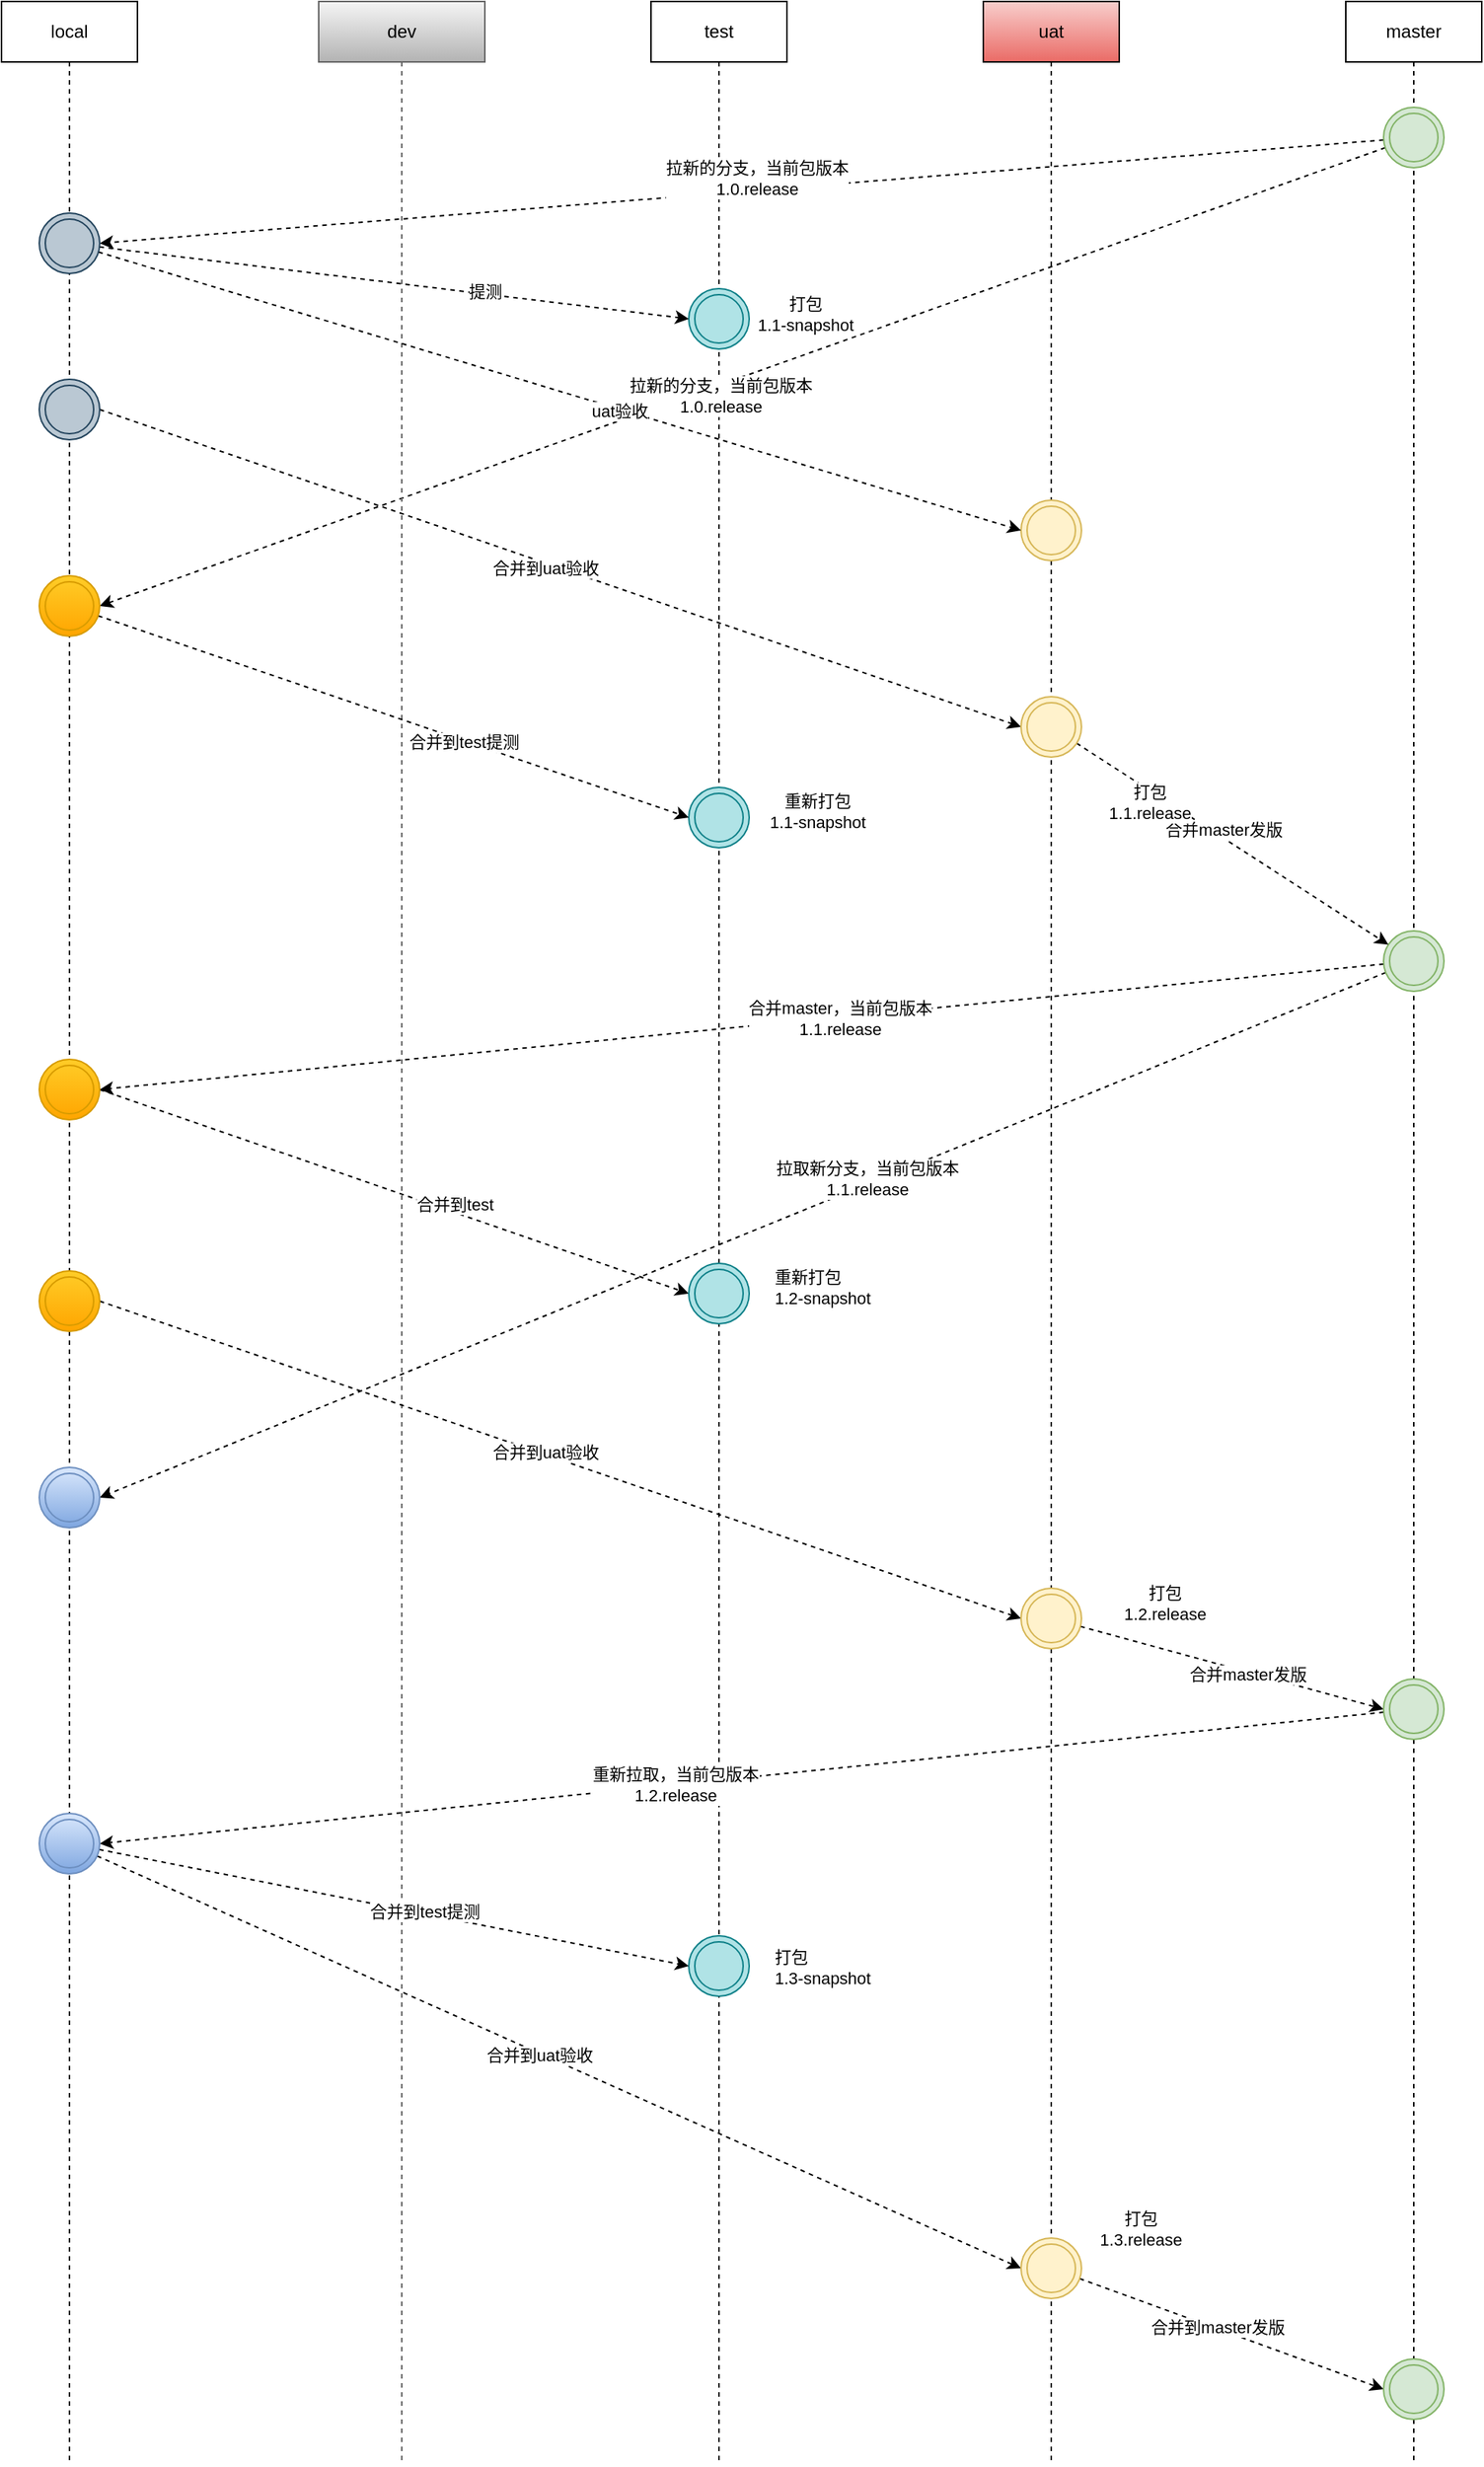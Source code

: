 <mxfile version="21.5.2" type="github">
  <diagram name="第 1 页" id="kWR0HwdJ2AVIR2OB0LP1">
    <mxGraphModel dx="2883" dy="2401" grid="1" gridSize="10" guides="1" tooltips="1" connect="1" arrows="1" fold="1" page="1" pageScale="1" pageWidth="827" pageHeight="1169" math="0" shadow="0">
      <root>
        <mxCell id="0" />
        <mxCell id="1" parent="0" />
        <mxCell id="gUCkD3Z5L_mQMOncsRFA-1" value="test" style="shape=umlLifeline;perimeter=lifelinePerimeter;whiteSpace=wrap;html=1;container=1;dropTarget=0;collapsible=0;recursiveResize=0;outlineConnect=0;portConstraint=eastwest;newEdgeStyle={&quot;edgeStyle&quot;:&quot;elbowEdgeStyle&quot;,&quot;elbow&quot;:&quot;vertical&quot;,&quot;curved&quot;:0,&quot;rounded&quot;:0};" vertex="1" parent="1">
          <mxGeometry x="50" y="-70" width="90" height="1630" as="geometry" />
        </mxCell>
        <mxCell id="gUCkD3Z5L_mQMOncsRFA-2" value="uat" style="shape=umlLifeline;perimeter=lifelinePerimeter;whiteSpace=wrap;html=1;container=1;dropTarget=0;collapsible=0;recursiveResize=0;outlineConnect=0;portConstraint=eastwest;newEdgeStyle={&quot;edgeStyle&quot;:&quot;elbowEdgeStyle&quot;,&quot;elbow&quot;:&quot;vertical&quot;,&quot;curved&quot;:0,&quot;rounded&quot;:0};fillColor=#f8cecc;gradientColor=#ea6b66;strokeColor=#000000;" vertex="1" parent="1">
          <mxGeometry x="270" y="-70" width="90" height="1630" as="geometry" />
        </mxCell>
        <mxCell id="gUCkD3Z5L_mQMOncsRFA-3" value="master" style="shape=umlLifeline;perimeter=lifelinePerimeter;whiteSpace=wrap;html=1;container=1;dropTarget=0;collapsible=0;recursiveResize=0;outlineConnect=0;portConstraint=eastwest;newEdgeStyle={&quot;edgeStyle&quot;:&quot;elbowEdgeStyle&quot;,&quot;elbow&quot;:&quot;vertical&quot;,&quot;curved&quot;:0,&quot;rounded&quot;:0};" vertex="1" parent="1">
          <mxGeometry x="510" y="-70" width="90" height="1630" as="geometry" />
        </mxCell>
        <mxCell id="gUCkD3Z5L_mQMOncsRFA-4" value="" style="ellipse;shape=doubleEllipse;whiteSpace=wrap;html=1;aspect=fixed;fillColor=#b0e3e6;strokeColor=#0e8088;" vertex="1" parent="1">
          <mxGeometry x="75" y="120" width="40" height="40" as="geometry" />
        </mxCell>
        <mxCell id="gUCkD3Z5L_mQMOncsRFA-5" value="" style="ellipse;shape=doubleEllipse;whiteSpace=wrap;html=1;aspect=fixed;fillColor=#fff2cc;strokeColor=#d6b656;" vertex="1" parent="1">
          <mxGeometry x="295" y="260" width="40" height="40" as="geometry" />
        </mxCell>
        <mxCell id="gUCkD3Z5L_mQMOncsRFA-10" style="rounded=0;orthogonalLoop=1;jettySize=auto;html=1;entryX=1;entryY=0.5;entryDx=0;entryDy=0;dashed=1;" edge="1" parent="1" source="gUCkD3Z5L_mQMOncsRFA-6" target="gUCkD3Z5L_mQMOncsRFA-20">
          <mxGeometry relative="1" as="geometry">
            <mxPoint x="-110" y="110" as="targetPoint" />
          </mxGeometry>
        </mxCell>
        <mxCell id="gUCkD3Z5L_mQMOncsRFA-136" value="拉新的分支，当前包版本&lt;br&gt;1.0.release" style="edgeLabel;html=1;align=center;verticalAlign=middle;resizable=0;points=[];" vertex="1" connectable="0" parent="gUCkD3Z5L_mQMOncsRFA-10">
          <mxGeometry x="-0.135" y="2" relative="1" as="geometry">
            <mxPoint x="-48" y="-6" as="offset" />
          </mxGeometry>
        </mxCell>
        <mxCell id="gUCkD3Z5L_mQMOncsRFA-12" style="rounded=0;orthogonalLoop=1;jettySize=auto;html=1;entryX=1;entryY=0.5;entryDx=0;entryDy=0;dashed=1;" edge="1" parent="1" source="gUCkD3Z5L_mQMOncsRFA-6" target="gUCkD3Z5L_mQMOncsRFA-21">
          <mxGeometry relative="1" as="geometry">
            <mxPoint x="-110" y="280" as="targetPoint" />
          </mxGeometry>
        </mxCell>
        <mxCell id="gUCkD3Z5L_mQMOncsRFA-150" value="拉新的分支，当前包版本&lt;br style=&quot;border-color: var(--border-color);&quot;&gt;1.0.release" style="edgeLabel;html=1;align=center;verticalAlign=middle;resizable=0;points=[];" vertex="1" connectable="0" parent="gUCkD3Z5L_mQMOncsRFA-12">
          <mxGeometry x="0.102" y="1" relative="1" as="geometry">
            <mxPoint x="28" y="-4" as="offset" />
          </mxGeometry>
        </mxCell>
        <mxCell id="gUCkD3Z5L_mQMOncsRFA-6" value="" style="ellipse;shape=doubleEllipse;whiteSpace=wrap;html=1;aspect=fixed;fillColor=#d5e8d4;strokeColor=#82b366;" vertex="1" parent="1">
          <mxGeometry x="535" width="40" height="40" as="geometry" />
        </mxCell>
        <mxCell id="gUCkD3Z5L_mQMOncsRFA-8" value="dev" style="shape=umlLifeline;perimeter=lifelinePerimeter;whiteSpace=wrap;html=1;container=1;dropTarget=0;collapsible=0;recursiveResize=0;outlineConnect=0;portConstraint=eastwest;newEdgeStyle={&quot;edgeStyle&quot;:&quot;elbowEdgeStyle&quot;,&quot;elbow&quot;:&quot;vertical&quot;,&quot;curved&quot;:0,&quot;rounded&quot;:0};fillColor=#f5f5f5;gradientColor=#b3b3b3;strokeColor=#666666;" vertex="1" parent="1">
          <mxGeometry x="-170" y="-70" width="110" height="1630" as="geometry" />
        </mxCell>
        <mxCell id="gUCkD3Z5L_mQMOncsRFA-14" value="" style="ellipse;shape=doubleEllipse;whiteSpace=wrap;html=1;aspect=fixed;fillColor=#b0e3e6;strokeColor=#0e8088;" vertex="1" parent="1">
          <mxGeometry x="75" y="450" width="40" height="40" as="geometry" />
        </mxCell>
        <mxCell id="gUCkD3Z5L_mQMOncsRFA-19" value="local" style="shape=umlLifeline;perimeter=lifelinePerimeter;whiteSpace=wrap;html=1;container=1;dropTarget=0;collapsible=0;recursiveResize=0;outlineConnect=0;portConstraint=eastwest;newEdgeStyle={&quot;edgeStyle&quot;:&quot;elbowEdgeStyle&quot;,&quot;elbow&quot;:&quot;vertical&quot;,&quot;curved&quot;:0,&quot;rounded&quot;:0};" vertex="1" parent="1">
          <mxGeometry x="-380" y="-70" width="90" height="1630" as="geometry" />
        </mxCell>
        <mxCell id="gUCkD3Z5L_mQMOncsRFA-23" style="rounded=0;orthogonalLoop=1;jettySize=auto;html=1;dashed=1;entryX=0;entryY=0.5;entryDx=0;entryDy=0;" edge="1" parent="1" source="gUCkD3Z5L_mQMOncsRFA-20" target="gUCkD3Z5L_mQMOncsRFA-4">
          <mxGeometry relative="1" as="geometry">
            <mxPoint x="-148.927" y="173.537" as="targetPoint" />
          </mxGeometry>
        </mxCell>
        <mxCell id="gUCkD3Z5L_mQMOncsRFA-135" value="提测" style="edgeLabel;html=1;align=center;verticalAlign=middle;resizable=0;points=[];" vertex="1" connectable="0" parent="gUCkD3Z5L_mQMOncsRFA-23">
          <mxGeometry x="0.3" y="2" relative="1" as="geometry">
            <mxPoint x="1" as="offset" />
          </mxGeometry>
        </mxCell>
        <mxCell id="gUCkD3Z5L_mQMOncsRFA-30" style="rounded=0;orthogonalLoop=1;jettySize=auto;html=1;entryX=0;entryY=0.5;entryDx=0;entryDy=0;dashed=1;" edge="1" parent="1" source="gUCkD3Z5L_mQMOncsRFA-20" target="gUCkD3Z5L_mQMOncsRFA-5">
          <mxGeometry relative="1" as="geometry" />
        </mxCell>
        <mxCell id="gUCkD3Z5L_mQMOncsRFA-134" value="uat验收" style="edgeLabel;html=1;align=center;verticalAlign=middle;resizable=0;points=[];" vertex="1" connectable="0" parent="gUCkD3Z5L_mQMOncsRFA-30">
          <mxGeometry x="0.13" y="-1" relative="1" as="geometry">
            <mxPoint as="offset" />
          </mxGeometry>
        </mxCell>
        <mxCell id="gUCkD3Z5L_mQMOncsRFA-114" style="rounded=0;orthogonalLoop=1;jettySize=auto;html=1;entryX=0;entryY=0.5;entryDx=0;entryDy=0;dashed=1;exitX=1;exitY=0.5;exitDx=0;exitDy=0;" edge="1" parent="1" source="gUCkD3Z5L_mQMOncsRFA-133" target="gUCkD3Z5L_mQMOncsRFA-113">
          <mxGeometry relative="1" as="geometry" />
        </mxCell>
        <mxCell id="gUCkD3Z5L_mQMOncsRFA-117" value="合并到uat验收" style="edgeLabel;html=1;align=center;verticalAlign=middle;resizable=0;points=[];" vertex="1" connectable="0" parent="gUCkD3Z5L_mQMOncsRFA-114">
          <mxGeometry x="-0.222" y="-1" relative="1" as="geometry">
            <mxPoint x="58" y="22" as="offset" />
          </mxGeometry>
        </mxCell>
        <mxCell id="gUCkD3Z5L_mQMOncsRFA-20" value="" style="ellipse;shape=doubleEllipse;whiteSpace=wrap;html=1;aspect=fixed;fillColor=#bac8d3;strokeColor=#23445d;" vertex="1" parent="1">
          <mxGeometry x="-355" y="70" width="40" height="40" as="geometry" />
        </mxCell>
        <mxCell id="gUCkD3Z5L_mQMOncsRFA-25" style="rounded=0;orthogonalLoop=1;jettySize=auto;html=1;entryX=0;entryY=0.5;entryDx=0;entryDy=0;dashed=1;" edge="1" parent="1" source="gUCkD3Z5L_mQMOncsRFA-21" target="gUCkD3Z5L_mQMOncsRFA-14">
          <mxGeometry relative="1" as="geometry">
            <mxPoint x="-150" y="685" as="targetPoint" />
          </mxGeometry>
        </mxCell>
        <mxCell id="gUCkD3Z5L_mQMOncsRFA-138" value="合并到test提测" style="edgeLabel;html=1;align=center;verticalAlign=middle;resizable=0;points=[];" vertex="1" connectable="0" parent="gUCkD3Z5L_mQMOncsRFA-25">
          <mxGeometry x="0.236" y="-1" relative="1" as="geometry">
            <mxPoint as="offset" />
          </mxGeometry>
        </mxCell>
        <mxCell id="gUCkD3Z5L_mQMOncsRFA-36" style="rounded=0;orthogonalLoop=1;jettySize=auto;html=1;entryX=0;entryY=0.5;entryDx=0;entryDy=0;dashed=1;exitX=1;exitY=0.5;exitDx=0;exitDy=0;strokeColor=#000000;" edge="1" parent="1" source="gUCkD3Z5L_mQMOncsRFA-140" target="gUCkD3Z5L_mQMOncsRFA-35">
          <mxGeometry relative="1" as="geometry" />
        </mxCell>
        <mxCell id="gUCkD3Z5L_mQMOncsRFA-131" value="合并到uat验收" style="edgeLabel;html=1;align=center;verticalAlign=middle;resizable=0;points=[];" vertex="1" connectable="0" parent="gUCkD3Z5L_mQMOncsRFA-36">
          <mxGeometry x="0.0" y="-4" relative="1" as="geometry">
            <mxPoint x="-9" y="-9" as="offset" />
          </mxGeometry>
        </mxCell>
        <mxCell id="gUCkD3Z5L_mQMOncsRFA-124" style="rounded=0;orthogonalLoop=1;jettySize=auto;html=1;entryX=0;entryY=0.5;entryDx=0;entryDy=0;dashed=1;strokeColor=#000000;exitX=1;exitY=0.5;exitDx=0;exitDy=0;" edge="1" parent="1" source="gUCkD3Z5L_mQMOncsRFA-132" target="gUCkD3Z5L_mQMOncsRFA-123">
          <mxGeometry relative="1" as="geometry" />
        </mxCell>
        <mxCell id="gUCkD3Z5L_mQMOncsRFA-139" value="合并到test" style="edgeLabel;html=1;align=center;verticalAlign=middle;resizable=0;points=[];" vertex="1" connectable="0" parent="gUCkD3Z5L_mQMOncsRFA-124">
          <mxGeometry x="0.245" y="-1" relative="1" as="geometry">
            <mxPoint x="-8" y="-9" as="offset" />
          </mxGeometry>
        </mxCell>
        <mxCell id="gUCkD3Z5L_mQMOncsRFA-21" value="" style="ellipse;shape=doubleEllipse;whiteSpace=wrap;html=1;aspect=fixed;fillColor=#ffcd28;strokeColor=#d79b00;gradientColor=#ffa500;" vertex="1" parent="1">
          <mxGeometry x="-355" y="310" width="40" height="40" as="geometry" />
        </mxCell>
        <mxCell id="gUCkD3Z5L_mQMOncsRFA-120" style="rounded=0;orthogonalLoop=1;jettySize=auto;html=1;entryX=1;entryY=0.5;entryDx=0;entryDy=0;dashed=1;" edge="1" parent="1" source="gUCkD3Z5L_mQMOncsRFA-32" target="gUCkD3Z5L_mQMOncsRFA-119">
          <mxGeometry relative="1" as="geometry" />
        </mxCell>
        <mxCell id="gUCkD3Z5L_mQMOncsRFA-141" value="拉取新分支，当前包版本&lt;br style=&quot;border-color: var(--border-color);&quot;&gt;1.1.release" style="edgeLabel;html=1;align=center;verticalAlign=middle;resizable=0;points=[];" vertex="1" connectable="0" parent="gUCkD3Z5L_mQMOncsRFA-120">
          <mxGeometry x="-0.195" y="-3" relative="1" as="geometry">
            <mxPoint y="-1" as="offset" />
          </mxGeometry>
        </mxCell>
        <mxCell id="gUCkD3Z5L_mQMOncsRFA-122" style="rounded=0;orthogonalLoop=1;jettySize=auto;html=1;entryX=1;entryY=0.5;entryDx=0;entryDy=0;dashed=1;strokeColor=#000000;" edge="1" parent="1" source="gUCkD3Z5L_mQMOncsRFA-32" target="gUCkD3Z5L_mQMOncsRFA-132">
          <mxGeometry relative="1" as="geometry" />
        </mxCell>
        <mxCell id="gUCkD3Z5L_mQMOncsRFA-137" value="合并master，当前包版本&lt;br&gt;1.1.release" style="edgeLabel;html=1;align=center;verticalAlign=middle;resizable=0;points=[];" vertex="1" connectable="0" parent="gUCkD3Z5L_mQMOncsRFA-122">
          <mxGeometry x="-0.152" y="1" relative="1" as="geometry">
            <mxPoint as="offset" />
          </mxGeometry>
        </mxCell>
        <mxCell id="gUCkD3Z5L_mQMOncsRFA-32" value="" style="ellipse;shape=doubleEllipse;whiteSpace=wrap;html=1;aspect=fixed;fillColor=#d5e8d4;strokeColor=#82b366;" vertex="1" parent="1">
          <mxGeometry x="535" y="545" width="40" height="40" as="geometry" />
        </mxCell>
        <mxCell id="gUCkD3Z5L_mQMOncsRFA-43" style="rounded=0;orthogonalLoop=1;jettySize=auto;html=1;entryX=0;entryY=0.5;entryDx=0;entryDy=0;dashed=1;" edge="1" parent="1" source="gUCkD3Z5L_mQMOncsRFA-35" target="gUCkD3Z5L_mQMOncsRFA-42">
          <mxGeometry relative="1" as="geometry" />
        </mxCell>
        <mxCell id="gUCkD3Z5L_mQMOncsRFA-44" value="合并master发版" style="edgeLabel;html=1;align=center;verticalAlign=middle;resizable=0;points=[];" vertex="1" connectable="0" parent="gUCkD3Z5L_mQMOncsRFA-43">
          <mxGeometry x="0.095" y="-2" relative="1" as="geometry">
            <mxPoint x="1" as="offset" />
          </mxGeometry>
        </mxCell>
        <mxCell id="gUCkD3Z5L_mQMOncsRFA-35" value="" style="ellipse;shape=doubleEllipse;whiteSpace=wrap;html=1;aspect=fixed;fillColor=#fff2cc;strokeColor=#d6b656;" vertex="1" parent="1">
          <mxGeometry x="295" y="980" width="40" height="40" as="geometry" />
        </mxCell>
        <mxCell id="gUCkD3Z5L_mQMOncsRFA-145" style="rounded=0;orthogonalLoop=1;jettySize=auto;html=1;entryX=1;entryY=0.5;entryDx=0;entryDy=0;dashed=1;" edge="1" parent="1" source="gUCkD3Z5L_mQMOncsRFA-42" target="gUCkD3Z5L_mQMOncsRFA-144">
          <mxGeometry relative="1" as="geometry" />
        </mxCell>
        <mxCell id="gUCkD3Z5L_mQMOncsRFA-146" value="重新拉取，当前包版本&lt;br&gt;1.2.release" style="edgeLabel;html=1;align=center;verticalAlign=middle;resizable=0;points=[];" vertex="1" connectable="0" parent="gUCkD3Z5L_mQMOncsRFA-145">
          <mxGeometry x="0.103" y="-1" relative="1" as="geometry">
            <mxPoint y="1" as="offset" />
          </mxGeometry>
        </mxCell>
        <mxCell id="gUCkD3Z5L_mQMOncsRFA-42" value="" style="ellipse;shape=doubleEllipse;whiteSpace=wrap;html=1;aspect=fixed;fillColor=#d5e8d4;strokeColor=#82b366;" vertex="1" parent="1">
          <mxGeometry x="535" y="1040" width="40" height="40" as="geometry" />
        </mxCell>
        <mxCell id="gUCkD3Z5L_mQMOncsRFA-90" value="重新打包&lt;br style=&quot;border-color: var(--border-color);&quot;&gt;1.1-snapshot" style="edgeLabel;html=1;align=center;verticalAlign=middle;resizable=0;points=[];" vertex="1" connectable="0" parent="1">
          <mxGeometry x="170.004" y="460.002" as="geometry">
            <mxPoint x="-10" y="6" as="offset" />
          </mxGeometry>
        </mxCell>
        <mxCell id="gUCkD3Z5L_mQMOncsRFA-100" value="打包&lt;br&gt;1.1-snapshot" style="edgeLabel;html=1;align=center;verticalAlign=middle;resizable=0;points=[];" vertex="1" connectable="0" parent="1">
          <mxGeometry x="160.0" y="160.004" as="geometry">
            <mxPoint x="-8" y="-23" as="offset" />
          </mxGeometry>
        </mxCell>
        <mxCell id="gUCkD3Z5L_mQMOncsRFA-115" style="rounded=0;orthogonalLoop=1;jettySize=auto;html=1;dashed=1;" edge="1" parent="1" source="gUCkD3Z5L_mQMOncsRFA-113" target="gUCkD3Z5L_mQMOncsRFA-32">
          <mxGeometry relative="1" as="geometry" />
        </mxCell>
        <mxCell id="gUCkD3Z5L_mQMOncsRFA-116" value="合并master发版" style="edgeLabel;html=1;align=center;verticalAlign=middle;resizable=0;points=[];" vertex="1" connectable="0" parent="gUCkD3Z5L_mQMOncsRFA-115">
          <mxGeometry x="-0.087" y="5" relative="1" as="geometry">
            <mxPoint as="offset" />
          </mxGeometry>
        </mxCell>
        <mxCell id="gUCkD3Z5L_mQMOncsRFA-113" value="" style="ellipse;shape=doubleEllipse;whiteSpace=wrap;html=1;aspect=fixed;fillColor=#fff2cc;strokeColor=#d6b656;" vertex="1" parent="1">
          <mxGeometry x="295" y="390" width="40" height="40" as="geometry" />
        </mxCell>
        <mxCell id="gUCkD3Z5L_mQMOncsRFA-119" value="" style="ellipse;shape=doubleEllipse;whiteSpace=wrap;html=1;aspect=fixed;fillColor=#dae8fc;strokeColor=#6c8ebf;gradientColor=#7ea6e0;" vertex="1" parent="1">
          <mxGeometry x="-355" y="900" width="40" height="40" as="geometry" />
        </mxCell>
        <mxCell id="gUCkD3Z5L_mQMOncsRFA-123" value="" style="ellipse;shape=doubleEllipse;whiteSpace=wrap;html=1;aspect=fixed;fillColor=#b0e3e6;strokeColor=#0e8088;" vertex="1" parent="1">
          <mxGeometry x="75" y="765" width="40" height="40" as="geometry" />
        </mxCell>
        <mxCell id="gUCkD3Z5L_mQMOncsRFA-126" value="&lt;span style=&quot;color: rgb(0, 0, 0); font-family: Helvetica; font-size: 11px; font-style: normal; font-variant-ligatures: normal; font-variant-caps: normal; font-weight: 400; letter-spacing: normal; orphans: 2; text-align: center; text-indent: 0px; text-transform: none; widows: 2; word-spacing: 0px; -webkit-text-stroke-width: 0px; background-color: rgb(255, 255, 255); text-decoration-thickness: initial; text-decoration-style: initial; text-decoration-color: initial; float: none; display: inline !important;&quot;&gt;重新打包&lt;/span&gt;&lt;br style=&quot;border-color: var(--border-color); color: rgb(0, 0, 0); font-family: Helvetica; font-size: 11px; font-style: normal; font-variant-ligatures: normal; font-variant-caps: normal; font-weight: 400; letter-spacing: normal; orphans: 2; text-align: center; text-indent: 0px; text-transform: none; widows: 2; word-spacing: 0px; -webkit-text-stroke-width: 0px; text-decoration-thickness: initial; text-decoration-style: initial; text-decoration-color: initial;&quot;&gt;&lt;span style=&quot;color: rgb(0, 0, 0); font-family: Helvetica; font-size: 11px; font-style: normal; font-variant-ligatures: normal; font-variant-caps: normal; font-weight: 400; letter-spacing: normal; orphans: 2; text-align: center; text-indent: 0px; text-transform: none; widows: 2; word-spacing: 0px; -webkit-text-stroke-width: 0px; background-color: rgb(255, 255, 255); text-decoration-thickness: initial; text-decoration-style: initial; text-decoration-color: initial; float: none; display: inline !important;&quot;&gt;1.2-snapshot&lt;/span&gt;" style="text;whiteSpace=wrap;html=1;" vertex="1" parent="1">
          <mxGeometry x="130" y="760" width="100" height="50" as="geometry" />
        </mxCell>
        <mxCell id="gUCkD3Z5L_mQMOncsRFA-128" value="" style="ellipse;shape=doubleEllipse;whiteSpace=wrap;html=1;aspect=fixed;fillColor=#b0e3e6;strokeColor=#0e8088;" vertex="1" parent="1">
          <mxGeometry x="75" y="1210" width="40" height="40" as="geometry" />
        </mxCell>
        <mxCell id="gUCkD3Z5L_mQMOncsRFA-130" value="&lt;span style=&quot;color: rgb(0, 0, 0); font-family: Helvetica; font-size: 11px; font-style: normal; font-variant-ligatures: normal; font-variant-caps: normal; font-weight: 400; letter-spacing: normal; orphans: 2; text-align: center; text-indent: 0px; text-transform: none; widows: 2; word-spacing: 0px; -webkit-text-stroke-width: 0px; background-color: rgb(255, 255, 255); text-decoration-thickness: initial; text-decoration-style: initial; text-decoration-color: initial; float: none; display: inline !important;&quot;&gt;打包&lt;/span&gt;&lt;br style=&quot;border-color: var(--border-color); color: rgb(0, 0, 0); font-family: Helvetica; font-size: 11px; font-style: normal; font-variant-ligatures: normal; font-variant-caps: normal; font-weight: 400; letter-spacing: normal; orphans: 2; text-align: center; text-indent: 0px; text-transform: none; widows: 2; word-spacing: 0px; -webkit-text-stroke-width: 0px; text-decoration-thickness: initial; text-decoration-style: initial; text-decoration-color: initial;&quot;&gt;&lt;span style=&quot;color: rgb(0, 0, 0); font-family: Helvetica; font-size: 11px; font-style: normal; font-variant-ligatures: normal; font-variant-caps: normal; font-weight: 400; letter-spacing: normal; orphans: 2; text-align: center; text-indent: 0px; text-transform: none; widows: 2; word-spacing: 0px; -webkit-text-stroke-width: 0px; background-color: rgb(255, 255, 255); text-decoration-thickness: initial; text-decoration-style: initial; text-decoration-color: initial; float: none; display: inline !important;&quot;&gt;1.3-snapshot&lt;/span&gt;" style="text;whiteSpace=wrap;html=1;" vertex="1" parent="1">
          <mxGeometry x="130" y="1210" width="100" height="50" as="geometry" />
        </mxCell>
        <mxCell id="gUCkD3Z5L_mQMOncsRFA-132" value="" style="ellipse;shape=doubleEllipse;whiteSpace=wrap;html=1;aspect=fixed;fillColor=#ffcd28;strokeColor=#d79b00;gradientColor=#ffa500;" vertex="1" parent="1">
          <mxGeometry x="-355" y="630" width="40" height="40" as="geometry" />
        </mxCell>
        <mxCell id="gUCkD3Z5L_mQMOncsRFA-133" value="" style="ellipse;shape=doubleEllipse;whiteSpace=wrap;html=1;aspect=fixed;fillColor=#bac8d3;strokeColor=#23445d;" vertex="1" parent="1">
          <mxGeometry x="-355" y="180" width="40" height="40" as="geometry" />
        </mxCell>
        <mxCell id="gUCkD3Z5L_mQMOncsRFA-140" value="" style="ellipse;shape=doubleEllipse;whiteSpace=wrap;html=1;aspect=fixed;fillColor=#ffcd28;strokeColor=#d79b00;gradientColor=#ffa500;" vertex="1" parent="1">
          <mxGeometry x="-355" y="770" width="40" height="40" as="geometry" />
        </mxCell>
        <mxCell id="gUCkD3Z5L_mQMOncsRFA-142" value="打包&lt;br style=&quot;border-color: var(--border-color); background-color: rgb(251, 251, 251);&quot;&gt;1.1.release" style="edgeLabel;html=1;align=center;verticalAlign=middle;resizable=0;points=[];" vertex="1" connectable="0" parent="1">
          <mxGeometry x="380.0" y="460.001" as="geometry" />
        </mxCell>
        <mxCell id="gUCkD3Z5L_mQMOncsRFA-143" value="打包&lt;br&gt;1.2.release" style="edgeLabel;html=1;align=center;verticalAlign=middle;resizable=0;points=[];" vertex="1" connectable="0" parent="1">
          <mxGeometry x="389.996" y="989.999" as="geometry" />
        </mxCell>
        <mxCell id="gUCkD3Z5L_mQMOncsRFA-148" style="rounded=0;orthogonalLoop=1;jettySize=auto;html=1;entryX=0;entryY=0.5;entryDx=0;entryDy=0;dashed=1;" edge="1" parent="1" source="gUCkD3Z5L_mQMOncsRFA-144" target="gUCkD3Z5L_mQMOncsRFA-128">
          <mxGeometry relative="1" as="geometry" />
        </mxCell>
        <mxCell id="gUCkD3Z5L_mQMOncsRFA-149" value="合并到test提测" style="edgeLabel;html=1;align=center;verticalAlign=middle;resizable=0;points=[];" vertex="1" connectable="0" parent="gUCkD3Z5L_mQMOncsRFA-148">
          <mxGeometry x="0.102" y="1" relative="1" as="geometry">
            <mxPoint y="-1" as="offset" />
          </mxGeometry>
        </mxCell>
        <mxCell id="gUCkD3Z5L_mQMOncsRFA-156" style="rounded=0;orthogonalLoop=1;jettySize=auto;html=1;entryX=0;entryY=0.5;entryDx=0;entryDy=0;dashed=1;" edge="1" parent="1" source="gUCkD3Z5L_mQMOncsRFA-144" target="gUCkD3Z5L_mQMOncsRFA-155">
          <mxGeometry relative="1" as="geometry" />
        </mxCell>
        <mxCell id="gUCkD3Z5L_mQMOncsRFA-157" value="合并到uat验收" style="edgeLabel;html=1;align=center;verticalAlign=middle;resizable=0;points=[];" vertex="1" connectable="0" parent="gUCkD3Z5L_mQMOncsRFA-156">
          <mxGeometry x="-0.043" y="-1" relative="1" as="geometry">
            <mxPoint as="offset" />
          </mxGeometry>
        </mxCell>
        <mxCell id="gUCkD3Z5L_mQMOncsRFA-144" value="" style="ellipse;shape=doubleEllipse;whiteSpace=wrap;html=1;aspect=fixed;fillColor=#dae8fc;strokeColor=#6c8ebf;gradientColor=#7ea6e0;" vertex="1" parent="1">
          <mxGeometry x="-355" y="1129" width="40" height="40" as="geometry" />
        </mxCell>
        <mxCell id="gUCkD3Z5L_mQMOncsRFA-161" style="rounded=0;orthogonalLoop=1;jettySize=auto;html=1;entryX=0;entryY=0.5;entryDx=0;entryDy=0;dashed=1;" edge="1" parent="1" source="gUCkD3Z5L_mQMOncsRFA-155" target="gUCkD3Z5L_mQMOncsRFA-160">
          <mxGeometry relative="1" as="geometry" />
        </mxCell>
        <mxCell id="gUCkD3Z5L_mQMOncsRFA-162" value="合并到master发版" style="edgeLabel;html=1;align=center;verticalAlign=middle;resizable=0;points=[];" vertex="1" connectable="0" parent="gUCkD3Z5L_mQMOncsRFA-161">
          <mxGeometry x="-0.105" y="1" relative="1" as="geometry">
            <mxPoint as="offset" />
          </mxGeometry>
        </mxCell>
        <mxCell id="gUCkD3Z5L_mQMOncsRFA-155" value="" style="ellipse;shape=doubleEllipse;whiteSpace=wrap;html=1;aspect=fixed;fillColor=#fff2cc;strokeColor=#d6b656;" vertex="1" parent="1">
          <mxGeometry x="295" y="1410" width="40" height="40" as="geometry" />
        </mxCell>
        <mxCell id="gUCkD3Z5L_mQMOncsRFA-159" value="打包&lt;br&gt;1.3.release" style="edgeLabel;html=1;align=center;verticalAlign=middle;resizable=0;points=[];" vertex="1" connectable="0" parent="1">
          <mxGeometry x="369.996" y="1409.999" as="geometry">
            <mxPoint x="4" y="-6" as="offset" />
          </mxGeometry>
        </mxCell>
        <mxCell id="gUCkD3Z5L_mQMOncsRFA-160" value="" style="ellipse;shape=doubleEllipse;whiteSpace=wrap;html=1;aspect=fixed;fillColor=#d5e8d4;strokeColor=#82b366;" vertex="1" parent="1">
          <mxGeometry x="535" y="1490" width="40" height="40" as="geometry" />
        </mxCell>
      </root>
    </mxGraphModel>
  </diagram>
</mxfile>
